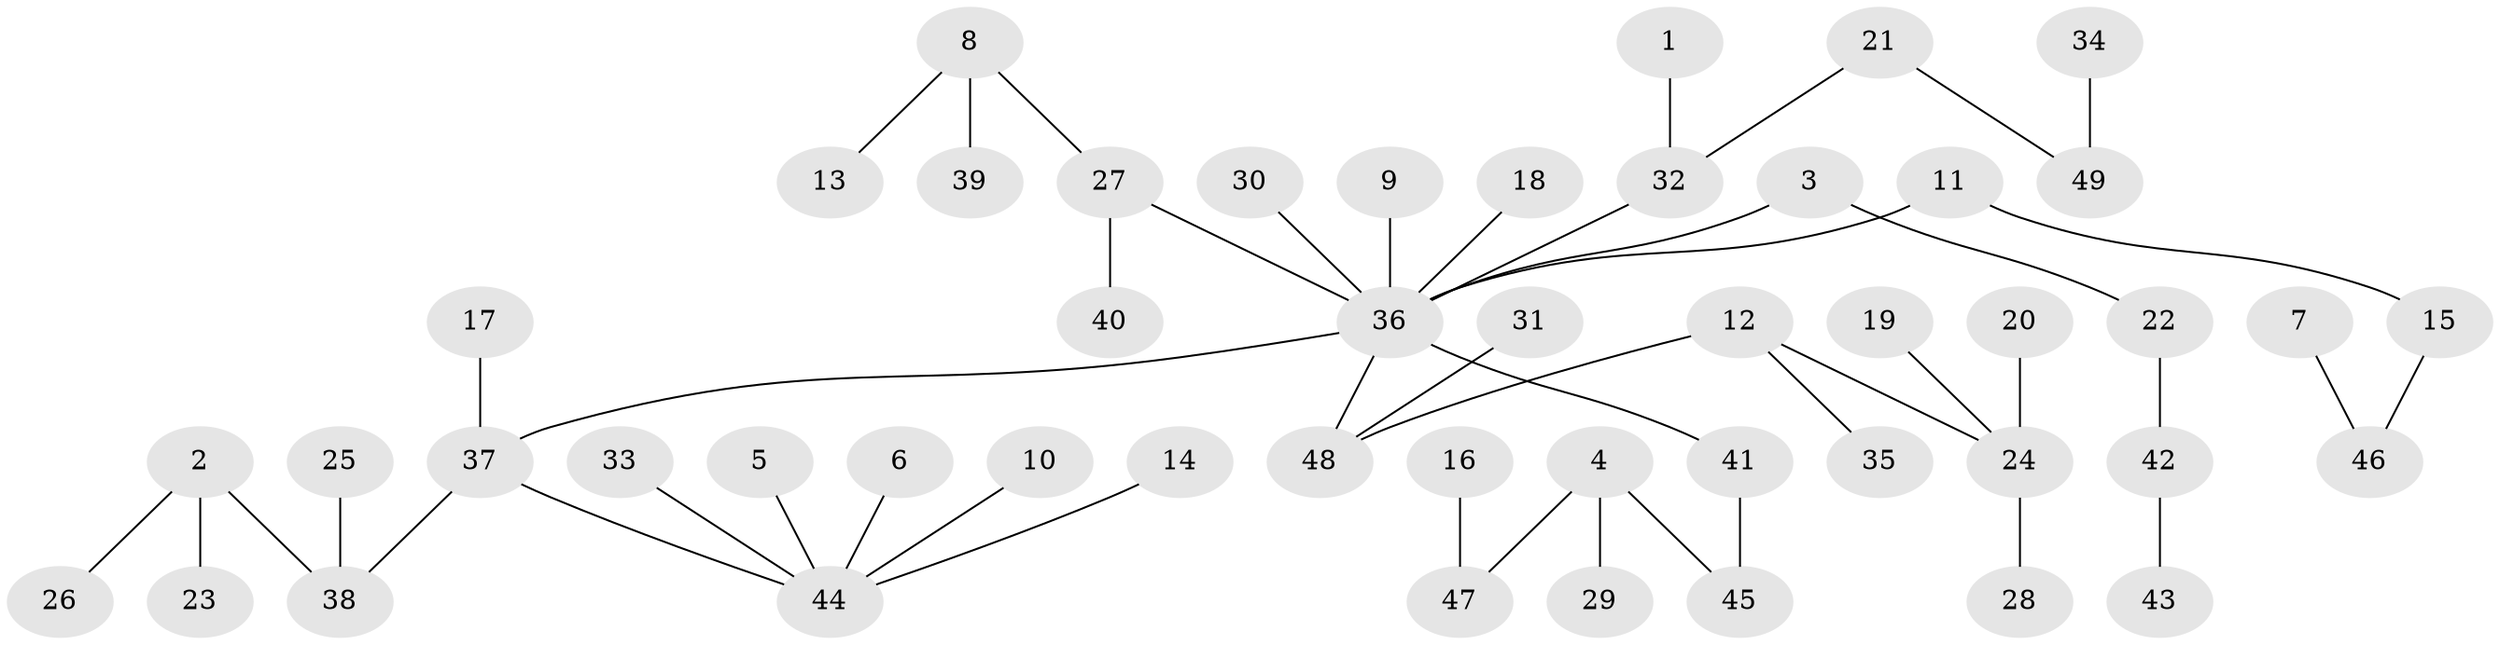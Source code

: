 // original degree distribution, {5: 0.03278688524590164, 1: 0.5, 11: 0.00819672131147541, 3: 0.12295081967213115, 7: 0.00819672131147541, 4: 0.07377049180327869, 2: 0.2540983606557377}
// Generated by graph-tools (version 1.1) at 2025/37/03/04/25 23:37:25]
// undirected, 49 vertices, 48 edges
graph export_dot {
  node [color=gray90,style=filled];
  1;
  2;
  3;
  4;
  5;
  6;
  7;
  8;
  9;
  10;
  11;
  12;
  13;
  14;
  15;
  16;
  17;
  18;
  19;
  20;
  21;
  22;
  23;
  24;
  25;
  26;
  27;
  28;
  29;
  30;
  31;
  32;
  33;
  34;
  35;
  36;
  37;
  38;
  39;
  40;
  41;
  42;
  43;
  44;
  45;
  46;
  47;
  48;
  49;
  1 -- 32 [weight=1.0];
  2 -- 23 [weight=1.0];
  2 -- 26 [weight=1.0];
  2 -- 38 [weight=1.0];
  3 -- 22 [weight=1.0];
  3 -- 36 [weight=1.0];
  4 -- 29 [weight=1.0];
  4 -- 45 [weight=1.0];
  4 -- 47 [weight=1.0];
  5 -- 44 [weight=1.0];
  6 -- 44 [weight=1.0];
  7 -- 46 [weight=1.0];
  8 -- 13 [weight=1.0];
  8 -- 27 [weight=1.0];
  8 -- 39 [weight=1.0];
  9 -- 36 [weight=1.0];
  10 -- 44 [weight=1.0];
  11 -- 15 [weight=1.0];
  11 -- 36 [weight=1.0];
  12 -- 24 [weight=1.0];
  12 -- 35 [weight=1.0];
  12 -- 48 [weight=1.0];
  14 -- 44 [weight=1.0];
  15 -- 46 [weight=1.0];
  16 -- 47 [weight=1.0];
  17 -- 37 [weight=1.0];
  18 -- 36 [weight=1.0];
  19 -- 24 [weight=1.0];
  20 -- 24 [weight=1.0];
  21 -- 32 [weight=1.0];
  21 -- 49 [weight=1.0];
  22 -- 42 [weight=1.0];
  24 -- 28 [weight=1.0];
  25 -- 38 [weight=1.0];
  27 -- 36 [weight=1.0];
  27 -- 40 [weight=1.0];
  30 -- 36 [weight=1.0];
  31 -- 48 [weight=1.0];
  32 -- 36 [weight=1.0];
  33 -- 44 [weight=1.0];
  34 -- 49 [weight=1.0];
  36 -- 37 [weight=1.0];
  36 -- 41 [weight=1.0];
  36 -- 48 [weight=1.0];
  37 -- 38 [weight=1.0];
  37 -- 44 [weight=1.0];
  41 -- 45 [weight=1.0];
  42 -- 43 [weight=1.0];
}
